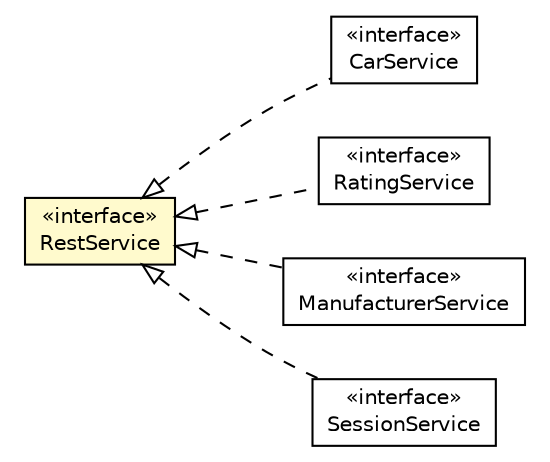 #!/usr/local/bin/dot
#
# Class diagram 
# Generated by UMLGraph version R5_6-24-gf6e263 (http://www.umlgraph.org/)
#

digraph G {
	edge [fontname="Helvetica",fontsize=10,labelfontname="Helvetica",labelfontsize=10];
	node [fontname="Helvetica",fontsize=10,shape=plaintext];
	nodesep=0.25;
	ranksep=0.5;
	rankdir=LR;
	// com.gwtplatform.dispatch.shared.rest.RestService
	c344788 [label=<<table title="com.gwtplatform.dispatch.shared.rest.RestService" border="0" cellborder="1" cellspacing="0" cellpadding="2" port="p" bgcolor="lemonChiffon" href="./RestService.html">
		<tr><td><table border="0" cellspacing="0" cellpadding="1">
<tr><td align="center" balign="center"> &#171;interface&#187; </td></tr>
<tr><td align="center" balign="center"> RestService </td></tr>
		</table></td></tr>
		</table>>, URL="./RestService.html", fontname="Helvetica", fontcolor="black", fontsize=10.0];
	// com.gwtplatform.carstore.client.rest.CarService
	c344972 [label=<<table title="com.gwtplatform.carstore.client.rest.CarService" border="0" cellborder="1" cellspacing="0" cellpadding="2" port="p" href="../../../carstore/client/rest/CarService.html">
		<tr><td><table border="0" cellspacing="0" cellpadding="1">
<tr><td align="center" balign="center"> &#171;interface&#187; </td></tr>
<tr><td align="center" balign="center"> CarService </td></tr>
		</table></td></tr>
		</table>>, URL="../../../carstore/client/rest/CarService.html", fontname="Helvetica", fontcolor="black", fontsize=10.0];
	// com.gwtplatform.carstore.client.rest.RatingService
	c344973 [label=<<table title="com.gwtplatform.carstore.client.rest.RatingService" border="0" cellborder="1" cellspacing="0" cellpadding="2" port="p" href="../../../carstore/client/rest/RatingService.html">
		<tr><td><table border="0" cellspacing="0" cellpadding="1">
<tr><td align="center" balign="center"> &#171;interface&#187; </td></tr>
<tr><td align="center" balign="center"> RatingService </td></tr>
		</table></td></tr>
		</table>>, URL="../../../carstore/client/rest/RatingService.html", fontname="Helvetica", fontcolor="black", fontsize=10.0];
	// com.gwtplatform.carstore.client.rest.ManufacturerService
	c344974 [label=<<table title="com.gwtplatform.carstore.client.rest.ManufacturerService" border="0" cellborder="1" cellspacing="0" cellpadding="2" port="p" href="../../../carstore/client/rest/ManufacturerService.html">
		<tr><td><table border="0" cellspacing="0" cellpadding="1">
<tr><td align="center" balign="center"> &#171;interface&#187; </td></tr>
<tr><td align="center" balign="center"> ManufacturerService </td></tr>
		</table></td></tr>
		</table>>, URL="../../../carstore/client/rest/ManufacturerService.html", fontname="Helvetica", fontcolor="black", fontsize=10.0];
	// com.gwtplatform.carstore.client.rest.SessionService
	c344975 [label=<<table title="com.gwtplatform.carstore.client.rest.SessionService" border="0" cellborder="1" cellspacing="0" cellpadding="2" port="p" href="../../../carstore/client/rest/SessionService.html">
		<tr><td><table border="0" cellspacing="0" cellpadding="1">
<tr><td align="center" balign="center"> &#171;interface&#187; </td></tr>
<tr><td align="center" balign="center"> SessionService </td></tr>
		</table></td></tr>
		</table>>, URL="../../../carstore/client/rest/SessionService.html", fontname="Helvetica", fontcolor="black", fontsize=10.0];
	//com.gwtplatform.carstore.client.rest.CarService implements com.gwtplatform.dispatch.shared.rest.RestService
	c344788:p -> c344972:p [dir=back,arrowtail=empty,style=dashed];
	//com.gwtplatform.carstore.client.rest.RatingService implements com.gwtplatform.dispatch.shared.rest.RestService
	c344788:p -> c344973:p [dir=back,arrowtail=empty,style=dashed];
	//com.gwtplatform.carstore.client.rest.ManufacturerService implements com.gwtplatform.dispatch.shared.rest.RestService
	c344788:p -> c344974:p [dir=back,arrowtail=empty,style=dashed];
	//com.gwtplatform.carstore.client.rest.SessionService implements com.gwtplatform.dispatch.shared.rest.RestService
	c344788:p -> c344975:p [dir=back,arrowtail=empty,style=dashed];
}

